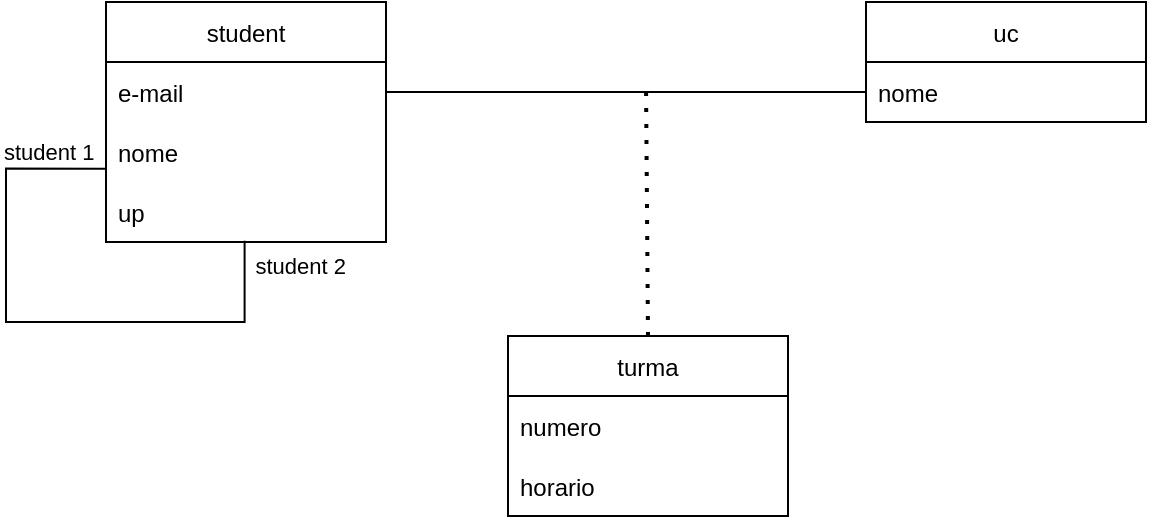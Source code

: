 <mxfile version="17.2.4" type="device"><diagram id="LnBV7DrusfFd7TuiRltL" name="Page-1"><mxGraphModel dx="869" dy="484" grid="1" gridSize="10" guides="1" tooltips="1" connect="1" arrows="1" fold="1" page="1" pageScale="1" pageWidth="827" pageHeight="1169" math="0" shadow="0"><root><mxCell id="0"/><mxCell id="1" parent="0"/><mxCell id="qzhHlvMJmA83oKqvOfNr-2" value="student" style="swimlane;fontStyle=0;childLayout=stackLayout;horizontal=1;startSize=30;horizontalStack=0;resizeParent=1;resizeParentMax=0;resizeLast=0;collapsible=1;marginBottom=0;" vertex="1" parent="1"><mxGeometry x="120" y="140" width="140" height="120" as="geometry"/></mxCell><mxCell id="qzhHlvMJmA83oKqvOfNr-3" value="e-mail" style="text;strokeColor=none;fillColor=none;align=left;verticalAlign=middle;spacingLeft=4;spacingRight=4;overflow=hidden;points=[[0,0.5],[1,0.5]];portConstraint=eastwest;rotatable=0;" vertex="1" parent="qzhHlvMJmA83oKqvOfNr-2"><mxGeometry y="30" width="140" height="30" as="geometry"/></mxCell><mxCell id="qzhHlvMJmA83oKqvOfNr-4" value="nome" style="text;strokeColor=none;fillColor=none;align=left;verticalAlign=middle;spacingLeft=4;spacingRight=4;overflow=hidden;points=[[0,0.5],[1,0.5]];portConstraint=eastwest;rotatable=0;" vertex="1" parent="qzhHlvMJmA83oKqvOfNr-2"><mxGeometry y="60" width="140" height="30" as="geometry"/></mxCell><mxCell id="qzhHlvMJmA83oKqvOfNr-5" value="up" style="text;strokeColor=none;fillColor=none;align=left;verticalAlign=middle;spacingLeft=4;spacingRight=4;overflow=hidden;points=[[0,0.5],[1,0.5]];portConstraint=eastwest;rotatable=0;" vertex="1" parent="qzhHlvMJmA83oKqvOfNr-2"><mxGeometry y="90" width="140" height="30" as="geometry"/></mxCell><mxCell id="qzhHlvMJmA83oKqvOfNr-24" value="" style="endArrow=none;html=1;edgeStyle=orthogonalEdgeStyle;rounded=0;exitX=0;exitY=0.778;exitDx=0;exitDy=0;exitPerimeter=0;entryX=0.495;entryY=0.978;entryDx=0;entryDy=0;entryPerimeter=0;" edge="1" parent="qzhHlvMJmA83oKqvOfNr-2" source="qzhHlvMJmA83oKqvOfNr-4" target="qzhHlvMJmA83oKqvOfNr-5"><mxGeometry relative="1" as="geometry"><mxPoint x="-10" y="180" as="sourcePoint"/><mxPoint x="-50" y="190" as="targetPoint"/><Array as="points"><mxPoint x="-50" y="83"/><mxPoint x="-50" y="160"/><mxPoint x="69" y="160"/></Array></mxGeometry></mxCell><mxCell id="qzhHlvMJmA83oKqvOfNr-25" value="student 1" style="edgeLabel;resizable=0;html=1;align=left;verticalAlign=bottom;" connectable="0" vertex="1" parent="qzhHlvMJmA83oKqvOfNr-24"><mxGeometry x="-1" relative="1" as="geometry"><mxPoint x="-53" as="offset"/></mxGeometry></mxCell><mxCell id="qzhHlvMJmA83oKqvOfNr-26" value="student 2" style="edgeLabel;resizable=0;html=1;align=right;verticalAlign=bottom;" connectable="0" vertex="1" parent="qzhHlvMJmA83oKqvOfNr-24"><mxGeometry x="1" relative="1" as="geometry"><mxPoint x="51" y="21" as="offset"/></mxGeometry></mxCell><mxCell id="qzhHlvMJmA83oKqvOfNr-8" value="uc" style="swimlane;fontStyle=0;childLayout=stackLayout;horizontal=1;startSize=30;horizontalStack=0;resizeParent=1;resizeParentMax=0;resizeLast=0;collapsible=1;marginBottom=0;" vertex="1" parent="1"><mxGeometry x="500" y="140" width="140" height="60" as="geometry"/></mxCell><mxCell id="qzhHlvMJmA83oKqvOfNr-9" value="nome" style="text;strokeColor=none;fillColor=none;align=left;verticalAlign=middle;spacingLeft=4;spacingRight=4;overflow=hidden;points=[[0,0.5],[1,0.5]];portConstraint=eastwest;rotatable=0;" vertex="1" parent="qzhHlvMJmA83oKqvOfNr-8"><mxGeometry y="30" width="140" height="30" as="geometry"/></mxCell><mxCell id="qzhHlvMJmA83oKqvOfNr-12" value="turma" style="swimlane;fontStyle=0;childLayout=stackLayout;horizontal=1;startSize=30;horizontalStack=0;resizeParent=1;resizeParentMax=0;resizeLast=0;collapsible=1;marginBottom=0;" vertex="1" parent="1"><mxGeometry x="321" y="307" width="140" height="90" as="geometry"/></mxCell><mxCell id="qzhHlvMJmA83oKqvOfNr-13" value="numero" style="text;strokeColor=none;fillColor=none;align=left;verticalAlign=middle;spacingLeft=4;spacingRight=4;overflow=hidden;points=[[0,0.5],[1,0.5]];portConstraint=eastwest;rotatable=0;" vertex="1" parent="qzhHlvMJmA83oKqvOfNr-12"><mxGeometry y="30" width="140" height="30" as="geometry"/></mxCell><mxCell id="qzhHlvMJmA83oKqvOfNr-14" value="horario" style="text;strokeColor=none;fillColor=none;align=left;verticalAlign=middle;spacingLeft=4;spacingRight=4;overflow=hidden;points=[[0,0.5],[1,0.5]];portConstraint=eastwest;rotatable=0;" vertex="1" parent="qzhHlvMJmA83oKqvOfNr-12"><mxGeometry y="60" width="140" height="30" as="geometry"/></mxCell><mxCell id="qzhHlvMJmA83oKqvOfNr-16" value="" style="endArrow=none;html=1;rounded=0;exitX=1;exitY=0.5;exitDx=0;exitDy=0;entryX=0;entryY=0.5;entryDx=0;entryDy=0;" edge="1" parent="1" source="qzhHlvMJmA83oKqvOfNr-3" target="qzhHlvMJmA83oKqvOfNr-9"><mxGeometry width="50" height="50" relative="1" as="geometry"><mxPoint x="380" y="190" as="sourcePoint"/><mxPoint x="430" y="140" as="targetPoint"/></mxGeometry></mxCell><mxCell id="qzhHlvMJmA83oKqvOfNr-22" value="" style="endArrow=none;dashed=1;html=1;dashPattern=1 3;strokeWidth=2;rounded=0;exitX=0.5;exitY=0;exitDx=0;exitDy=0;" edge="1" parent="1" source="qzhHlvMJmA83oKqvOfNr-12"><mxGeometry width="50" height="50" relative="1" as="geometry"><mxPoint x="319" y="280" as="sourcePoint"/><mxPoint x="390" y="180" as="targetPoint"/></mxGeometry></mxCell></root></mxGraphModel></diagram></mxfile>